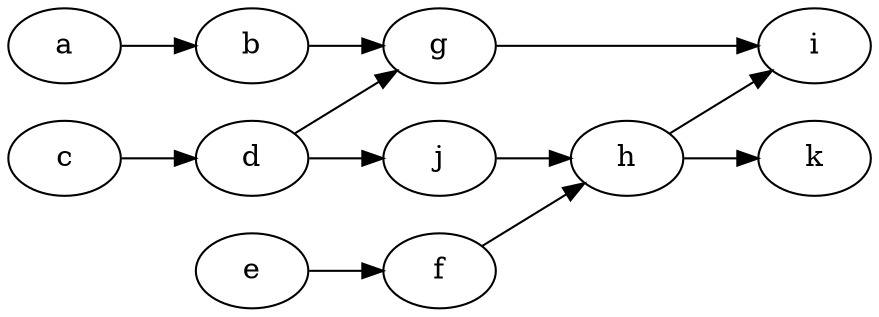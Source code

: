 //
// threaded_gameplay.dot
//
// Created on 04-12-2020 by penaz
//
digraph threaded_gameplay {
    rankdir="LR";
    a -> b;
    c -> d;
    e -> f;
    b -> g;
    d -> g;
    f -> h;
    g -> i;
    h -> i;
    d -> j;
    j -> h;
    h -> k;
}
